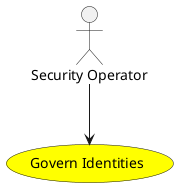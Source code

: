 @startuml


usecase "Govern Identities" as GovernIdentities #yellow

Actor "Security Operator" as SecurityOperator

SecurityOperator --> GovernIdentities











@enduml

